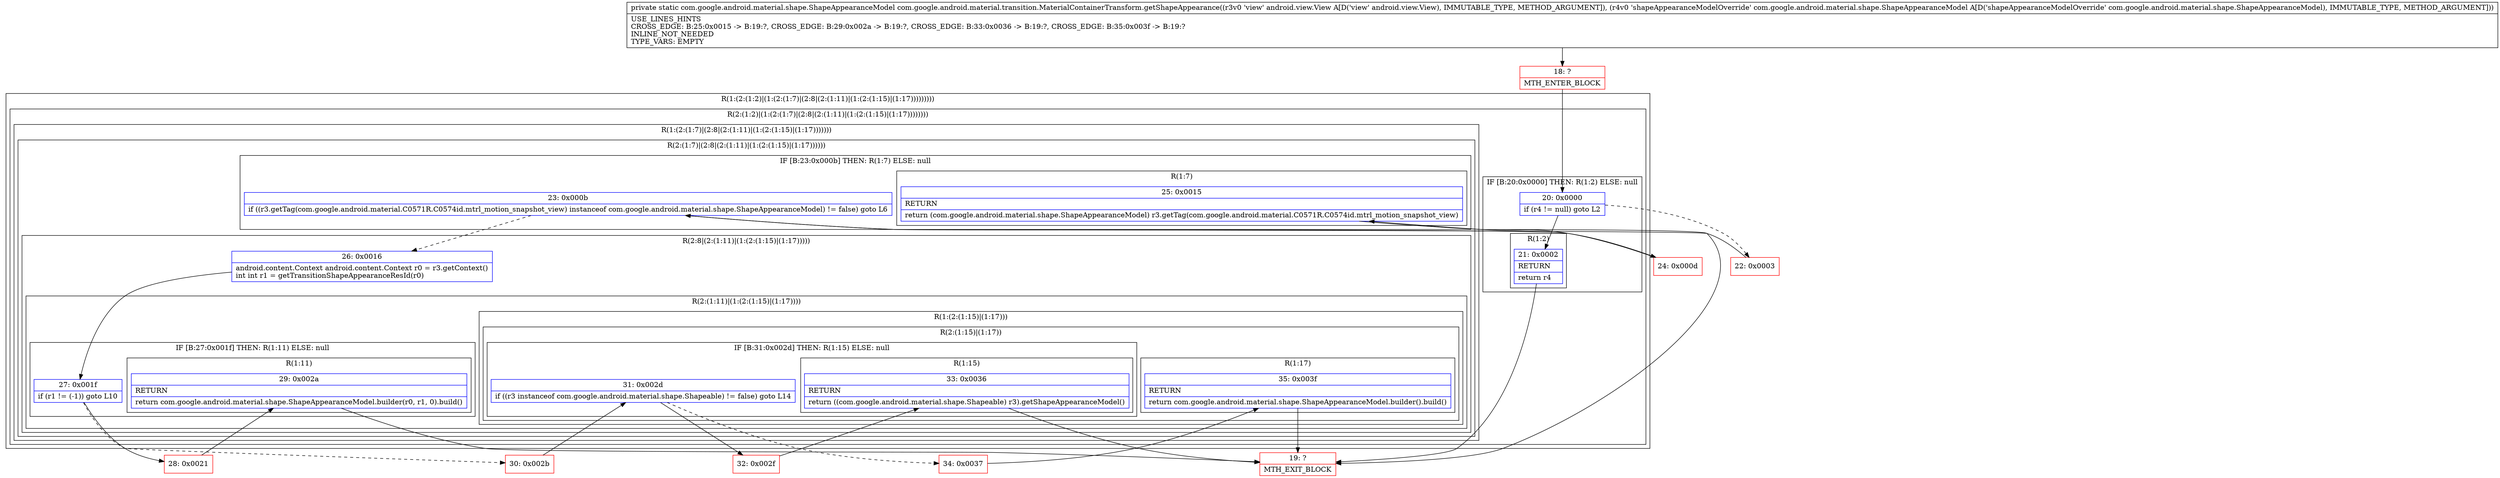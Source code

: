 digraph "CFG forcom.google.android.material.transition.MaterialContainerTransform.getShapeAppearance(Landroid\/view\/View;Lcom\/google\/android\/material\/shape\/ShapeAppearanceModel;)Lcom\/google\/android\/material\/shape\/ShapeAppearanceModel;" {
subgraph cluster_Region_842788697 {
label = "R(1:(2:(1:2)|(1:(2:(1:7)|(2:8|(2:(1:11)|(1:(2:(1:15)|(1:17)))))))))";
node [shape=record,color=blue];
subgraph cluster_Region_1368160864 {
label = "R(2:(1:2)|(1:(2:(1:7)|(2:8|(2:(1:11)|(1:(2:(1:15)|(1:17))))))))";
node [shape=record,color=blue];
subgraph cluster_IfRegion_1958274097 {
label = "IF [B:20:0x0000] THEN: R(1:2) ELSE: null";
node [shape=record,color=blue];
Node_20 [shape=record,label="{20\:\ 0x0000|if (r4 != null) goto L2\l}"];
subgraph cluster_Region_2087323270 {
label = "R(1:2)";
node [shape=record,color=blue];
Node_21 [shape=record,label="{21\:\ 0x0002|RETURN\l|return r4\l}"];
}
}
subgraph cluster_Region_298217333 {
label = "R(1:(2:(1:7)|(2:8|(2:(1:11)|(1:(2:(1:15)|(1:17)))))))";
node [shape=record,color=blue];
subgraph cluster_Region_590043223 {
label = "R(2:(1:7)|(2:8|(2:(1:11)|(1:(2:(1:15)|(1:17))))))";
node [shape=record,color=blue];
subgraph cluster_IfRegion_268544367 {
label = "IF [B:23:0x000b] THEN: R(1:7) ELSE: null";
node [shape=record,color=blue];
Node_23 [shape=record,label="{23\:\ 0x000b|if ((r3.getTag(com.google.android.material.C0571R.C0574id.mtrl_motion_snapshot_view) instanceof com.google.android.material.shape.ShapeAppearanceModel) != false) goto L6\l}"];
subgraph cluster_Region_1014223839 {
label = "R(1:7)";
node [shape=record,color=blue];
Node_25 [shape=record,label="{25\:\ 0x0015|RETURN\l|return (com.google.android.material.shape.ShapeAppearanceModel) r3.getTag(com.google.android.material.C0571R.C0574id.mtrl_motion_snapshot_view)\l}"];
}
}
subgraph cluster_Region_2051501175 {
label = "R(2:8|(2:(1:11)|(1:(2:(1:15)|(1:17)))))";
node [shape=record,color=blue];
Node_26 [shape=record,label="{26\:\ 0x0016|android.content.Context android.content.Context r0 = r3.getContext()\lint int r1 = getTransitionShapeAppearanceResId(r0)\l}"];
subgraph cluster_Region_510443235 {
label = "R(2:(1:11)|(1:(2:(1:15)|(1:17))))";
node [shape=record,color=blue];
subgraph cluster_IfRegion_131601701 {
label = "IF [B:27:0x001f] THEN: R(1:11) ELSE: null";
node [shape=record,color=blue];
Node_27 [shape=record,label="{27\:\ 0x001f|if (r1 != (\-1)) goto L10\l}"];
subgraph cluster_Region_130951006 {
label = "R(1:11)";
node [shape=record,color=blue];
Node_29 [shape=record,label="{29\:\ 0x002a|RETURN\l|return com.google.android.material.shape.ShapeAppearanceModel.builder(r0, r1, 0).build()\l}"];
}
}
subgraph cluster_Region_1744614553 {
label = "R(1:(2:(1:15)|(1:17)))";
node [shape=record,color=blue];
subgraph cluster_Region_2049647576 {
label = "R(2:(1:15)|(1:17))";
node [shape=record,color=blue];
subgraph cluster_IfRegion_1491401321 {
label = "IF [B:31:0x002d] THEN: R(1:15) ELSE: null";
node [shape=record,color=blue];
Node_31 [shape=record,label="{31\:\ 0x002d|if ((r3 instanceof com.google.android.material.shape.Shapeable) != false) goto L14\l}"];
subgraph cluster_Region_587521072 {
label = "R(1:15)";
node [shape=record,color=blue];
Node_33 [shape=record,label="{33\:\ 0x0036|RETURN\l|return ((com.google.android.material.shape.Shapeable) r3).getShapeAppearanceModel()\l}"];
}
}
subgraph cluster_Region_568257717 {
label = "R(1:17)";
node [shape=record,color=blue];
Node_35 [shape=record,label="{35\:\ 0x003f|RETURN\l|return com.google.android.material.shape.ShapeAppearanceModel.builder().build()\l}"];
}
}
}
}
}
}
}
}
}
Node_18 [shape=record,color=red,label="{18\:\ ?|MTH_ENTER_BLOCK\l}"];
Node_19 [shape=record,color=red,label="{19\:\ ?|MTH_EXIT_BLOCK\l}"];
Node_22 [shape=record,color=red,label="{22\:\ 0x0003}"];
Node_24 [shape=record,color=red,label="{24\:\ 0x000d}"];
Node_28 [shape=record,color=red,label="{28\:\ 0x0021}"];
Node_30 [shape=record,color=red,label="{30\:\ 0x002b}"];
Node_32 [shape=record,color=red,label="{32\:\ 0x002f}"];
Node_34 [shape=record,color=red,label="{34\:\ 0x0037}"];
MethodNode[shape=record,label="{private static com.google.android.material.shape.ShapeAppearanceModel com.google.android.material.transition.MaterialContainerTransform.getShapeAppearance((r3v0 'view' android.view.View A[D('view' android.view.View), IMMUTABLE_TYPE, METHOD_ARGUMENT]), (r4v0 'shapeAppearanceModelOverride' com.google.android.material.shape.ShapeAppearanceModel A[D('shapeAppearanceModelOverride' com.google.android.material.shape.ShapeAppearanceModel), IMMUTABLE_TYPE, METHOD_ARGUMENT]))  | USE_LINES_HINTS\lCROSS_EDGE: B:25:0x0015 \-\> B:19:?, CROSS_EDGE: B:29:0x002a \-\> B:19:?, CROSS_EDGE: B:33:0x0036 \-\> B:19:?, CROSS_EDGE: B:35:0x003f \-\> B:19:?\lINLINE_NOT_NEEDED\lTYPE_VARS: EMPTY\l}"];
MethodNode -> Node_18;Node_20 -> Node_21;
Node_20 -> Node_22[style=dashed];
Node_21 -> Node_19;
Node_23 -> Node_24;
Node_23 -> Node_26[style=dashed];
Node_25 -> Node_19;
Node_26 -> Node_27;
Node_27 -> Node_28;
Node_27 -> Node_30[style=dashed];
Node_29 -> Node_19;
Node_31 -> Node_32;
Node_31 -> Node_34[style=dashed];
Node_33 -> Node_19;
Node_35 -> Node_19;
Node_18 -> Node_20;
Node_22 -> Node_23;
Node_24 -> Node_25;
Node_28 -> Node_29;
Node_30 -> Node_31;
Node_32 -> Node_33;
Node_34 -> Node_35;
}

